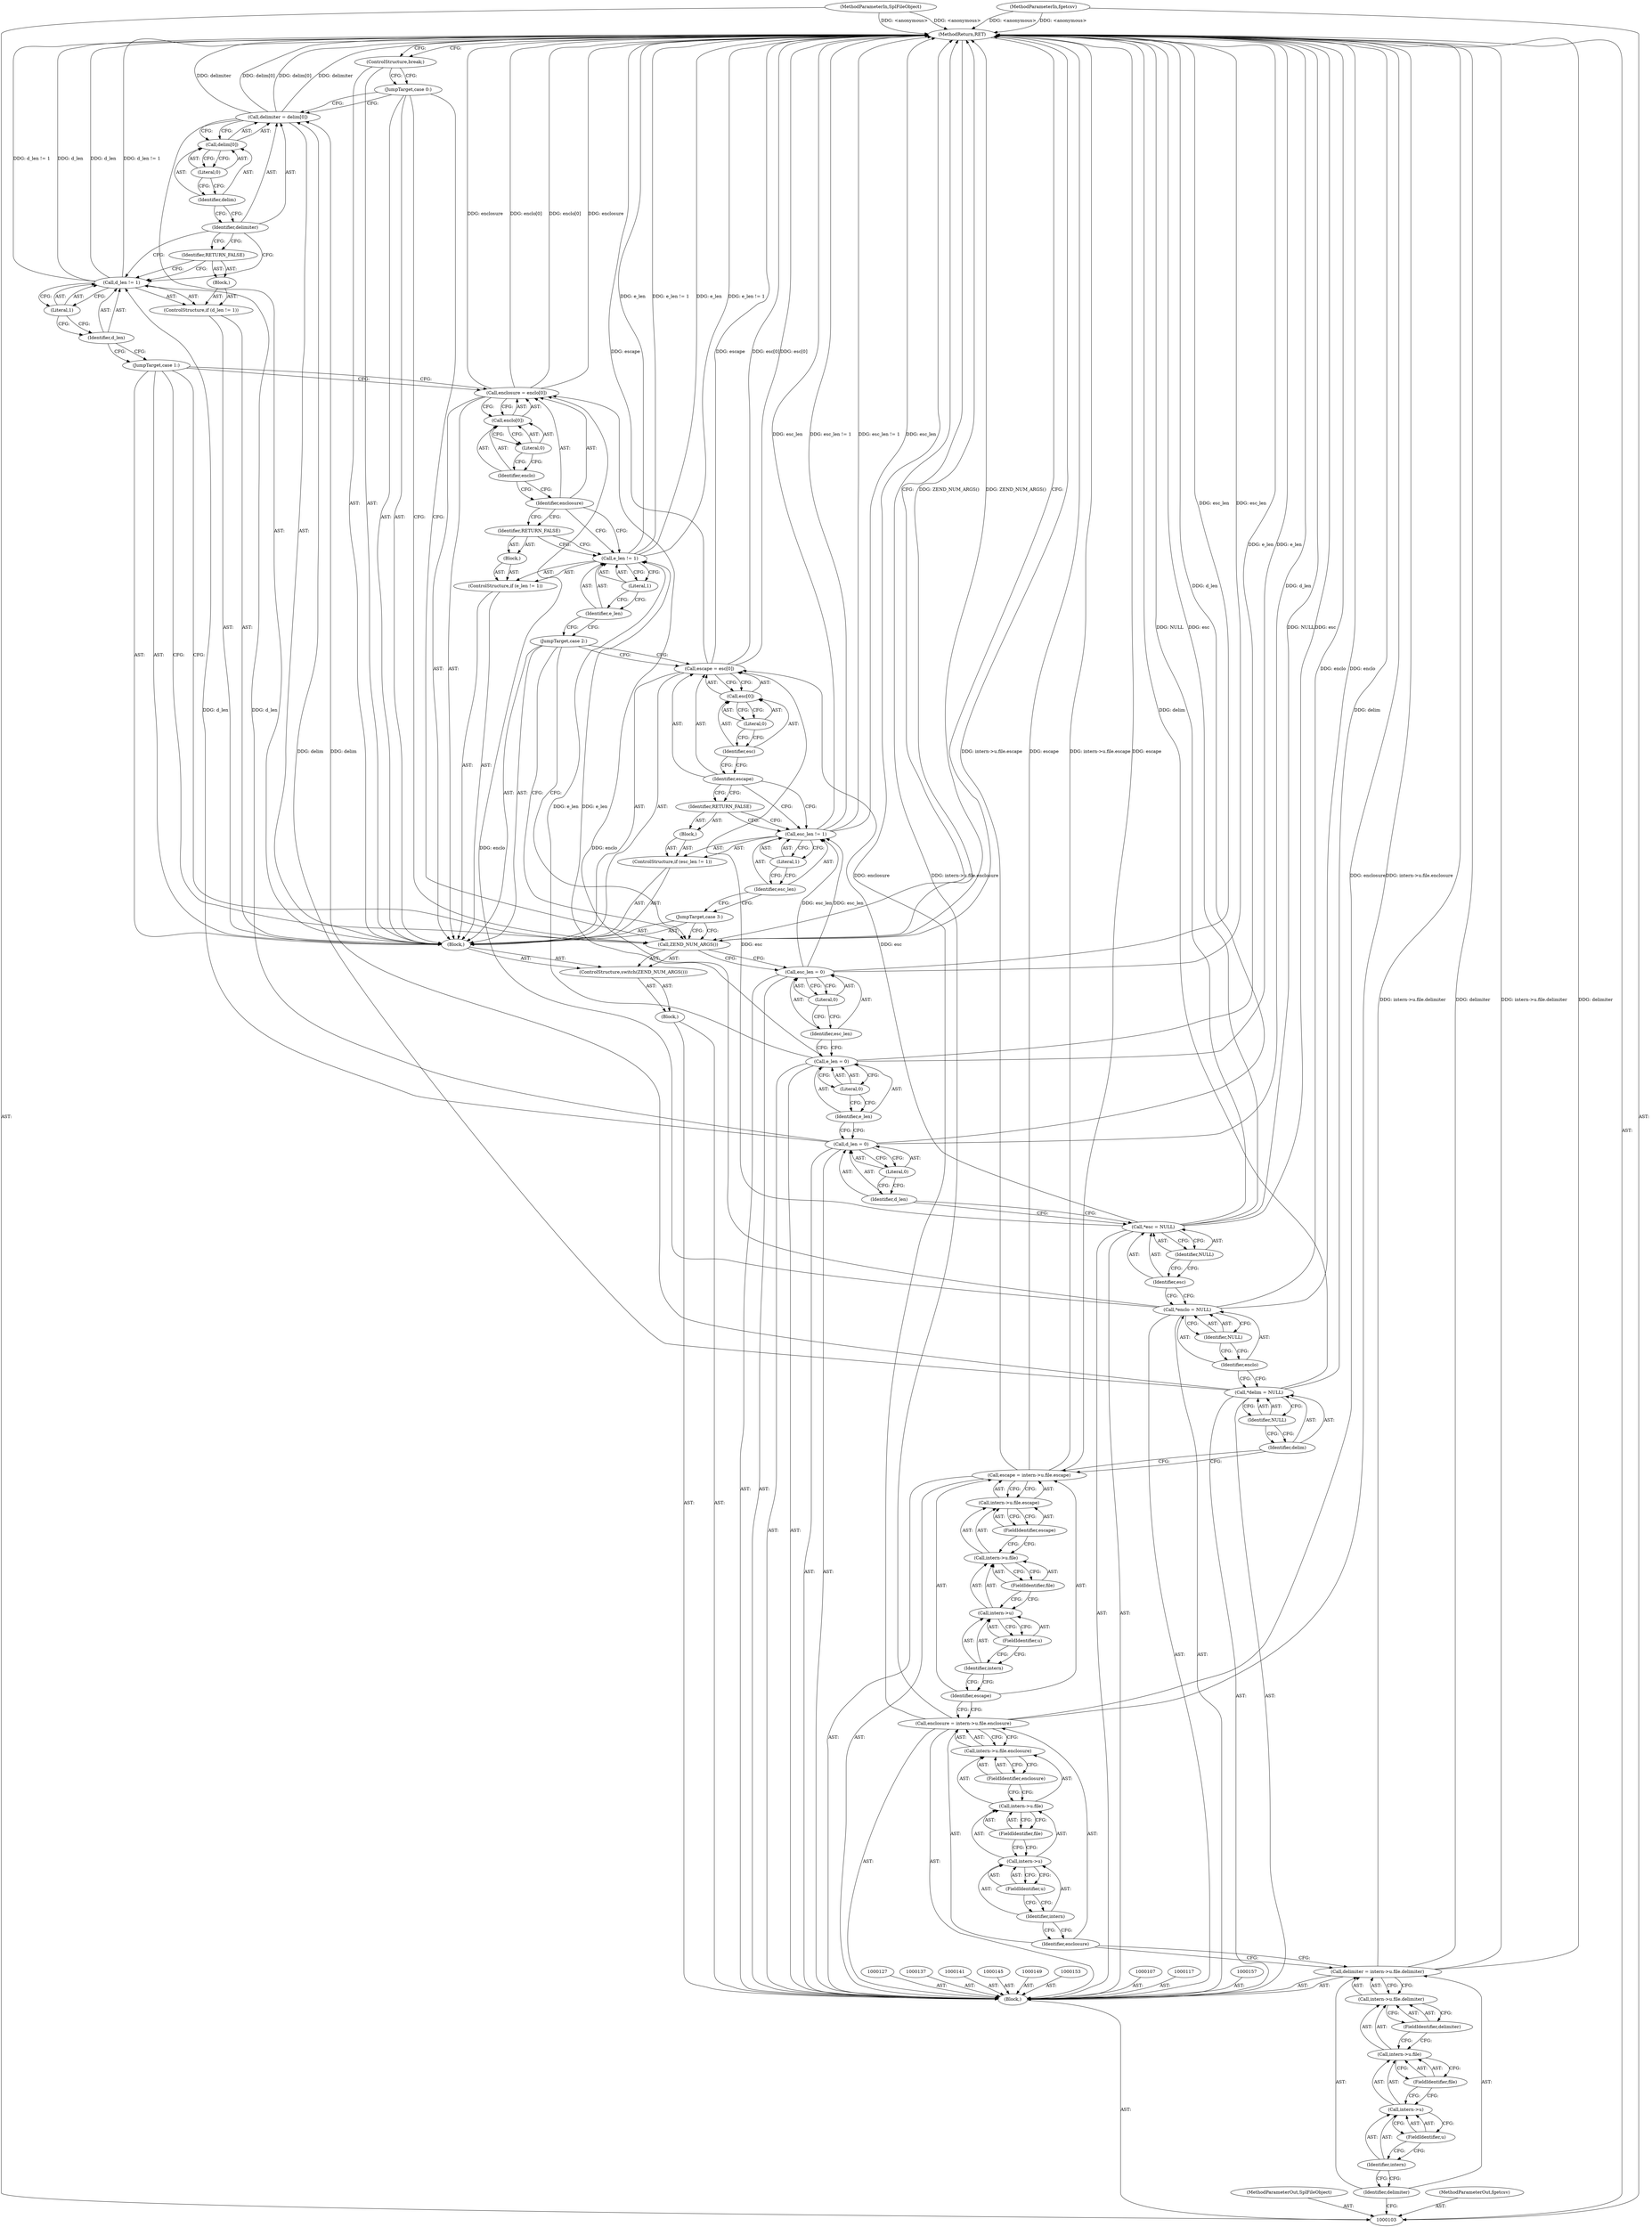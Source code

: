 digraph "0_php-src_7245bff300d3fa8bacbef7897ff080a6f1c23eba?w=1_34" {
"1000203" [label="(MethodReturn,RET)"];
"1000104" [label="(MethodParameterIn,SplFileObject)"];
"1000240" [label="(MethodParameterOut,SplFileObject)"];
"1000105" [label="(MethodParameterIn,fgetcsv)"];
"1000241" [label="(MethodParameterOut,fgetcsv)"];
"1000164" [label="(Block,)"];
"1000165" [label="(JumpTarget,case 3:)"];
"1000169" [label="(Literal,1)"];
"1000170" [label="(Block,)"];
"1000166" [label="(ControlStructure,if (esc_len != 1))"];
"1000167" [label="(Call,esc_len != 1)"];
"1000168" [label="(Identifier,esc_len)"];
"1000171" [label="(Identifier,RETURN_FALSE)"];
"1000174" [label="(Call,esc[0])"];
"1000175" [label="(Identifier,esc)"];
"1000176" [label="(Literal,0)"];
"1000172" [label="(Call,escape = esc[0])"];
"1000173" [label="(Identifier,escape)"];
"1000177" [label="(JumpTarget,case 2:)"];
"1000181" [label="(Literal,1)"];
"1000182" [label="(Block,)"];
"1000178" [label="(ControlStructure,if (e_len != 1))"];
"1000179" [label="(Call,e_len != 1)"];
"1000180" [label="(Identifier,e_len)"];
"1000106" [label="(Block,)"];
"1000183" [label="(Identifier,RETURN_FALSE)"];
"1000186" [label="(Call,enclo[0])"];
"1000187" [label="(Identifier,enclo)"];
"1000188" [label="(Literal,0)"];
"1000184" [label="(Call,enclosure = enclo[0])"];
"1000185" [label="(Identifier,enclosure)"];
"1000189" [label="(JumpTarget,case 1:)"];
"1000193" [label="(Literal,1)"];
"1000194" [label="(Block,)"];
"1000190" [label="(ControlStructure,if (d_len != 1))"];
"1000191" [label="(Call,d_len != 1)"];
"1000192" [label="(Identifier,d_len)"];
"1000195" [label="(Identifier,RETURN_FALSE)"];
"1000198" [label="(Call,delim[0])"];
"1000199" [label="(Identifier,delim)"];
"1000200" [label="(Literal,0)"];
"1000196" [label="(Call,delimiter = delim[0])"];
"1000197" [label="(Identifier,delimiter)"];
"1000201" [label="(JumpTarget,case 0:)"];
"1000202" [label="(ControlStructure,break;)"];
"1000134" [label="(FieldIdentifier,u)"];
"1000135" [label="(FieldIdentifier,file)"];
"1000136" [label="(FieldIdentifier,escape)"];
"1000110" [label="(Call,intern->u.file.delimiter)"];
"1000111" [label="(Call,intern->u.file)"];
"1000112" [label="(Call,intern->u)"];
"1000113" [label="(Identifier,intern)"];
"1000114" [label="(FieldIdentifier,u)"];
"1000115" [label="(FieldIdentifier,file)"];
"1000116" [label="(FieldIdentifier,delimiter)"];
"1000118" [label="(Call,enclosure = intern->u.file.enclosure)"];
"1000119" [label="(Identifier,enclosure)"];
"1000120" [label="(Call,intern->u.file.enclosure)"];
"1000121" [label="(Call,intern->u.file)"];
"1000122" [label="(Call,intern->u)"];
"1000123" [label="(Identifier,intern)"];
"1000124" [label="(FieldIdentifier,u)"];
"1000125" [label="(FieldIdentifier,file)"];
"1000108" [label="(Call,delimiter = intern->u.file.delimiter)"];
"1000109" [label="(Identifier,delimiter)"];
"1000126" [label="(FieldIdentifier,enclosure)"];
"1000128" [label="(Call,escape = intern->u.file.escape)"];
"1000129" [label="(Identifier,escape)"];
"1000130" [label="(Call,intern->u.file.escape)"];
"1000131" [label="(Call,intern->u.file)"];
"1000132" [label="(Call,intern->u)"];
"1000133" [label="(Identifier,intern)"];
"1000140" [label="(Identifier,NULL)"];
"1000142" [label="(Call,*enclo = NULL)"];
"1000143" [label="(Identifier,enclo)"];
"1000144" [label="(Identifier,NULL)"];
"1000146" [label="(Call,*esc = NULL)"];
"1000147" [label="(Identifier,esc)"];
"1000148" [label="(Identifier,NULL)"];
"1000138" [label="(Call,*delim = NULL)"];
"1000139" [label="(Identifier,delim)"];
"1000152" [label="(Literal,0)"];
"1000154" [label="(Call,e_len = 0)"];
"1000155" [label="(Identifier,e_len)"];
"1000156" [label="(Literal,0)"];
"1000158" [label="(Call,esc_len = 0)"];
"1000159" [label="(Identifier,esc_len)"];
"1000160" [label="(Literal,0)"];
"1000150" [label="(Call,d_len = 0)"];
"1000151" [label="(Identifier,d_len)"];
"1000161" [label="(Block,)"];
"1000163" [label="(Call,ZEND_NUM_ARGS())"];
"1000162" [label="(ControlStructure,switch(ZEND_NUM_ARGS()))"];
"1000203" -> "1000103"  [label="AST: "];
"1000203" -> "1000163"  [label="CFG: "];
"1000203" -> "1000202"  [label="CFG: "];
"1000158" -> "1000203"  [label="DDG: esc_len"];
"1000184" -> "1000203"  [label="DDG: enclosure"];
"1000184" -> "1000203"  [label="DDG: enclo[0]"];
"1000150" -> "1000203"  [label="DDG: d_len"];
"1000105" -> "1000203"  [label="DDG: <anonymous>"];
"1000138" -> "1000203"  [label="DDG: delim"];
"1000146" -> "1000203"  [label="DDG: NULL"];
"1000146" -> "1000203"  [label="DDG: esc"];
"1000196" -> "1000203"  [label="DDG: delimiter"];
"1000196" -> "1000203"  [label="DDG: delim[0]"];
"1000142" -> "1000203"  [label="DDG: enclo"];
"1000118" -> "1000203"  [label="DDG: enclosure"];
"1000118" -> "1000203"  [label="DDG: intern->u.file.enclosure"];
"1000167" -> "1000203"  [label="DDG: esc_len"];
"1000167" -> "1000203"  [label="DDG: esc_len != 1"];
"1000128" -> "1000203"  [label="DDG: intern->u.file.escape"];
"1000128" -> "1000203"  [label="DDG: escape"];
"1000179" -> "1000203"  [label="DDG: e_len != 1"];
"1000179" -> "1000203"  [label="DDG: e_len"];
"1000104" -> "1000203"  [label="DDG: <anonymous>"];
"1000154" -> "1000203"  [label="DDG: e_len"];
"1000191" -> "1000203"  [label="DDG: d_len != 1"];
"1000191" -> "1000203"  [label="DDG: d_len"];
"1000108" -> "1000203"  [label="DDG: intern->u.file.delimiter"];
"1000108" -> "1000203"  [label="DDG: delimiter"];
"1000172" -> "1000203"  [label="DDG: escape"];
"1000172" -> "1000203"  [label="DDG: esc[0]"];
"1000163" -> "1000203"  [label="DDG: ZEND_NUM_ARGS()"];
"1000104" -> "1000103"  [label="AST: "];
"1000104" -> "1000203"  [label="DDG: <anonymous>"];
"1000240" -> "1000103"  [label="AST: "];
"1000105" -> "1000103"  [label="AST: "];
"1000105" -> "1000203"  [label="DDG: <anonymous>"];
"1000241" -> "1000103"  [label="AST: "];
"1000164" -> "1000162"  [label="AST: "];
"1000165" -> "1000164"  [label="AST: "];
"1000166" -> "1000164"  [label="AST: "];
"1000172" -> "1000164"  [label="AST: "];
"1000177" -> "1000164"  [label="AST: "];
"1000178" -> "1000164"  [label="AST: "];
"1000184" -> "1000164"  [label="AST: "];
"1000189" -> "1000164"  [label="AST: "];
"1000190" -> "1000164"  [label="AST: "];
"1000196" -> "1000164"  [label="AST: "];
"1000201" -> "1000164"  [label="AST: "];
"1000202" -> "1000164"  [label="AST: "];
"1000165" -> "1000164"  [label="AST: "];
"1000165" -> "1000163"  [label="CFG: "];
"1000168" -> "1000165"  [label="CFG: "];
"1000169" -> "1000167"  [label="AST: "];
"1000169" -> "1000168"  [label="CFG: "];
"1000167" -> "1000169"  [label="CFG: "];
"1000170" -> "1000166"  [label="AST: "];
"1000171" -> "1000170"  [label="AST: "];
"1000166" -> "1000164"  [label="AST: "];
"1000167" -> "1000166"  [label="AST: "];
"1000170" -> "1000166"  [label="AST: "];
"1000167" -> "1000166"  [label="AST: "];
"1000167" -> "1000169"  [label="CFG: "];
"1000168" -> "1000167"  [label="AST: "];
"1000169" -> "1000167"  [label="AST: "];
"1000171" -> "1000167"  [label="CFG: "];
"1000173" -> "1000167"  [label="CFG: "];
"1000167" -> "1000203"  [label="DDG: esc_len"];
"1000167" -> "1000203"  [label="DDG: esc_len != 1"];
"1000158" -> "1000167"  [label="DDG: esc_len"];
"1000168" -> "1000167"  [label="AST: "];
"1000168" -> "1000165"  [label="CFG: "];
"1000169" -> "1000168"  [label="CFG: "];
"1000171" -> "1000170"  [label="AST: "];
"1000171" -> "1000167"  [label="CFG: "];
"1000173" -> "1000171"  [label="CFG: "];
"1000174" -> "1000172"  [label="AST: "];
"1000174" -> "1000176"  [label="CFG: "];
"1000175" -> "1000174"  [label="AST: "];
"1000176" -> "1000174"  [label="AST: "];
"1000172" -> "1000174"  [label="CFG: "];
"1000175" -> "1000174"  [label="AST: "];
"1000175" -> "1000173"  [label="CFG: "];
"1000176" -> "1000175"  [label="CFG: "];
"1000176" -> "1000174"  [label="AST: "];
"1000176" -> "1000175"  [label="CFG: "];
"1000174" -> "1000176"  [label="CFG: "];
"1000172" -> "1000164"  [label="AST: "];
"1000172" -> "1000174"  [label="CFG: "];
"1000173" -> "1000172"  [label="AST: "];
"1000174" -> "1000172"  [label="AST: "];
"1000177" -> "1000172"  [label="CFG: "];
"1000172" -> "1000203"  [label="DDG: escape"];
"1000172" -> "1000203"  [label="DDG: esc[0]"];
"1000146" -> "1000172"  [label="DDG: esc"];
"1000173" -> "1000172"  [label="AST: "];
"1000173" -> "1000171"  [label="CFG: "];
"1000173" -> "1000167"  [label="CFG: "];
"1000175" -> "1000173"  [label="CFG: "];
"1000177" -> "1000164"  [label="AST: "];
"1000177" -> "1000163"  [label="CFG: "];
"1000177" -> "1000172"  [label="CFG: "];
"1000180" -> "1000177"  [label="CFG: "];
"1000181" -> "1000179"  [label="AST: "];
"1000181" -> "1000180"  [label="CFG: "];
"1000179" -> "1000181"  [label="CFG: "];
"1000182" -> "1000178"  [label="AST: "];
"1000183" -> "1000182"  [label="AST: "];
"1000178" -> "1000164"  [label="AST: "];
"1000179" -> "1000178"  [label="AST: "];
"1000182" -> "1000178"  [label="AST: "];
"1000179" -> "1000178"  [label="AST: "];
"1000179" -> "1000181"  [label="CFG: "];
"1000180" -> "1000179"  [label="AST: "];
"1000181" -> "1000179"  [label="AST: "];
"1000183" -> "1000179"  [label="CFG: "];
"1000185" -> "1000179"  [label="CFG: "];
"1000179" -> "1000203"  [label="DDG: e_len != 1"];
"1000179" -> "1000203"  [label="DDG: e_len"];
"1000154" -> "1000179"  [label="DDG: e_len"];
"1000180" -> "1000179"  [label="AST: "];
"1000180" -> "1000177"  [label="CFG: "];
"1000181" -> "1000180"  [label="CFG: "];
"1000106" -> "1000103"  [label="AST: "];
"1000107" -> "1000106"  [label="AST: "];
"1000108" -> "1000106"  [label="AST: "];
"1000117" -> "1000106"  [label="AST: "];
"1000118" -> "1000106"  [label="AST: "];
"1000127" -> "1000106"  [label="AST: "];
"1000128" -> "1000106"  [label="AST: "];
"1000137" -> "1000106"  [label="AST: "];
"1000138" -> "1000106"  [label="AST: "];
"1000141" -> "1000106"  [label="AST: "];
"1000142" -> "1000106"  [label="AST: "];
"1000145" -> "1000106"  [label="AST: "];
"1000146" -> "1000106"  [label="AST: "];
"1000149" -> "1000106"  [label="AST: "];
"1000150" -> "1000106"  [label="AST: "];
"1000153" -> "1000106"  [label="AST: "];
"1000154" -> "1000106"  [label="AST: "];
"1000157" -> "1000106"  [label="AST: "];
"1000158" -> "1000106"  [label="AST: "];
"1000161" -> "1000106"  [label="AST: "];
"1000183" -> "1000182"  [label="AST: "];
"1000183" -> "1000179"  [label="CFG: "];
"1000185" -> "1000183"  [label="CFG: "];
"1000186" -> "1000184"  [label="AST: "];
"1000186" -> "1000188"  [label="CFG: "];
"1000187" -> "1000186"  [label="AST: "];
"1000188" -> "1000186"  [label="AST: "];
"1000184" -> "1000186"  [label="CFG: "];
"1000187" -> "1000186"  [label="AST: "];
"1000187" -> "1000185"  [label="CFG: "];
"1000188" -> "1000187"  [label="CFG: "];
"1000188" -> "1000186"  [label="AST: "];
"1000188" -> "1000187"  [label="CFG: "];
"1000186" -> "1000188"  [label="CFG: "];
"1000184" -> "1000164"  [label="AST: "];
"1000184" -> "1000186"  [label="CFG: "];
"1000185" -> "1000184"  [label="AST: "];
"1000186" -> "1000184"  [label="AST: "];
"1000189" -> "1000184"  [label="CFG: "];
"1000184" -> "1000203"  [label="DDG: enclosure"];
"1000184" -> "1000203"  [label="DDG: enclo[0]"];
"1000142" -> "1000184"  [label="DDG: enclo"];
"1000185" -> "1000184"  [label="AST: "];
"1000185" -> "1000183"  [label="CFG: "];
"1000185" -> "1000179"  [label="CFG: "];
"1000187" -> "1000185"  [label="CFG: "];
"1000189" -> "1000164"  [label="AST: "];
"1000189" -> "1000163"  [label="CFG: "];
"1000189" -> "1000184"  [label="CFG: "];
"1000192" -> "1000189"  [label="CFG: "];
"1000193" -> "1000191"  [label="AST: "];
"1000193" -> "1000192"  [label="CFG: "];
"1000191" -> "1000193"  [label="CFG: "];
"1000194" -> "1000190"  [label="AST: "];
"1000195" -> "1000194"  [label="AST: "];
"1000190" -> "1000164"  [label="AST: "];
"1000191" -> "1000190"  [label="AST: "];
"1000194" -> "1000190"  [label="AST: "];
"1000191" -> "1000190"  [label="AST: "];
"1000191" -> "1000193"  [label="CFG: "];
"1000192" -> "1000191"  [label="AST: "];
"1000193" -> "1000191"  [label="AST: "];
"1000195" -> "1000191"  [label="CFG: "];
"1000197" -> "1000191"  [label="CFG: "];
"1000191" -> "1000203"  [label="DDG: d_len != 1"];
"1000191" -> "1000203"  [label="DDG: d_len"];
"1000150" -> "1000191"  [label="DDG: d_len"];
"1000192" -> "1000191"  [label="AST: "];
"1000192" -> "1000189"  [label="CFG: "];
"1000193" -> "1000192"  [label="CFG: "];
"1000195" -> "1000194"  [label="AST: "];
"1000195" -> "1000191"  [label="CFG: "];
"1000197" -> "1000195"  [label="CFG: "];
"1000198" -> "1000196"  [label="AST: "];
"1000198" -> "1000200"  [label="CFG: "];
"1000199" -> "1000198"  [label="AST: "];
"1000200" -> "1000198"  [label="AST: "];
"1000196" -> "1000198"  [label="CFG: "];
"1000199" -> "1000198"  [label="AST: "];
"1000199" -> "1000197"  [label="CFG: "];
"1000200" -> "1000199"  [label="CFG: "];
"1000200" -> "1000198"  [label="AST: "];
"1000200" -> "1000199"  [label="CFG: "];
"1000198" -> "1000200"  [label="CFG: "];
"1000196" -> "1000164"  [label="AST: "];
"1000196" -> "1000198"  [label="CFG: "];
"1000197" -> "1000196"  [label="AST: "];
"1000198" -> "1000196"  [label="AST: "];
"1000201" -> "1000196"  [label="CFG: "];
"1000196" -> "1000203"  [label="DDG: delimiter"];
"1000196" -> "1000203"  [label="DDG: delim[0]"];
"1000138" -> "1000196"  [label="DDG: delim"];
"1000197" -> "1000196"  [label="AST: "];
"1000197" -> "1000195"  [label="CFG: "];
"1000197" -> "1000191"  [label="CFG: "];
"1000199" -> "1000197"  [label="CFG: "];
"1000201" -> "1000164"  [label="AST: "];
"1000201" -> "1000163"  [label="CFG: "];
"1000201" -> "1000196"  [label="CFG: "];
"1000202" -> "1000201"  [label="CFG: "];
"1000202" -> "1000164"  [label="AST: "];
"1000202" -> "1000201"  [label="CFG: "];
"1000203" -> "1000202"  [label="CFG: "];
"1000134" -> "1000132"  [label="AST: "];
"1000134" -> "1000133"  [label="CFG: "];
"1000132" -> "1000134"  [label="CFG: "];
"1000135" -> "1000131"  [label="AST: "];
"1000135" -> "1000132"  [label="CFG: "];
"1000131" -> "1000135"  [label="CFG: "];
"1000136" -> "1000130"  [label="AST: "];
"1000136" -> "1000131"  [label="CFG: "];
"1000130" -> "1000136"  [label="CFG: "];
"1000110" -> "1000108"  [label="AST: "];
"1000110" -> "1000116"  [label="CFG: "];
"1000111" -> "1000110"  [label="AST: "];
"1000116" -> "1000110"  [label="AST: "];
"1000108" -> "1000110"  [label="CFG: "];
"1000111" -> "1000110"  [label="AST: "];
"1000111" -> "1000115"  [label="CFG: "];
"1000112" -> "1000111"  [label="AST: "];
"1000115" -> "1000111"  [label="AST: "];
"1000116" -> "1000111"  [label="CFG: "];
"1000112" -> "1000111"  [label="AST: "];
"1000112" -> "1000114"  [label="CFG: "];
"1000113" -> "1000112"  [label="AST: "];
"1000114" -> "1000112"  [label="AST: "];
"1000115" -> "1000112"  [label="CFG: "];
"1000113" -> "1000112"  [label="AST: "];
"1000113" -> "1000109"  [label="CFG: "];
"1000114" -> "1000113"  [label="CFG: "];
"1000114" -> "1000112"  [label="AST: "];
"1000114" -> "1000113"  [label="CFG: "];
"1000112" -> "1000114"  [label="CFG: "];
"1000115" -> "1000111"  [label="AST: "];
"1000115" -> "1000112"  [label="CFG: "];
"1000111" -> "1000115"  [label="CFG: "];
"1000116" -> "1000110"  [label="AST: "];
"1000116" -> "1000111"  [label="CFG: "];
"1000110" -> "1000116"  [label="CFG: "];
"1000118" -> "1000106"  [label="AST: "];
"1000118" -> "1000120"  [label="CFG: "];
"1000119" -> "1000118"  [label="AST: "];
"1000120" -> "1000118"  [label="AST: "];
"1000129" -> "1000118"  [label="CFG: "];
"1000118" -> "1000203"  [label="DDG: enclosure"];
"1000118" -> "1000203"  [label="DDG: intern->u.file.enclosure"];
"1000119" -> "1000118"  [label="AST: "];
"1000119" -> "1000108"  [label="CFG: "];
"1000123" -> "1000119"  [label="CFG: "];
"1000120" -> "1000118"  [label="AST: "];
"1000120" -> "1000126"  [label="CFG: "];
"1000121" -> "1000120"  [label="AST: "];
"1000126" -> "1000120"  [label="AST: "];
"1000118" -> "1000120"  [label="CFG: "];
"1000121" -> "1000120"  [label="AST: "];
"1000121" -> "1000125"  [label="CFG: "];
"1000122" -> "1000121"  [label="AST: "];
"1000125" -> "1000121"  [label="AST: "];
"1000126" -> "1000121"  [label="CFG: "];
"1000122" -> "1000121"  [label="AST: "];
"1000122" -> "1000124"  [label="CFG: "];
"1000123" -> "1000122"  [label="AST: "];
"1000124" -> "1000122"  [label="AST: "];
"1000125" -> "1000122"  [label="CFG: "];
"1000123" -> "1000122"  [label="AST: "];
"1000123" -> "1000119"  [label="CFG: "];
"1000124" -> "1000123"  [label="CFG: "];
"1000124" -> "1000122"  [label="AST: "];
"1000124" -> "1000123"  [label="CFG: "];
"1000122" -> "1000124"  [label="CFG: "];
"1000125" -> "1000121"  [label="AST: "];
"1000125" -> "1000122"  [label="CFG: "];
"1000121" -> "1000125"  [label="CFG: "];
"1000108" -> "1000106"  [label="AST: "];
"1000108" -> "1000110"  [label="CFG: "];
"1000109" -> "1000108"  [label="AST: "];
"1000110" -> "1000108"  [label="AST: "];
"1000119" -> "1000108"  [label="CFG: "];
"1000108" -> "1000203"  [label="DDG: intern->u.file.delimiter"];
"1000108" -> "1000203"  [label="DDG: delimiter"];
"1000109" -> "1000108"  [label="AST: "];
"1000109" -> "1000103"  [label="CFG: "];
"1000113" -> "1000109"  [label="CFG: "];
"1000126" -> "1000120"  [label="AST: "];
"1000126" -> "1000121"  [label="CFG: "];
"1000120" -> "1000126"  [label="CFG: "];
"1000128" -> "1000106"  [label="AST: "];
"1000128" -> "1000130"  [label="CFG: "];
"1000129" -> "1000128"  [label="AST: "];
"1000130" -> "1000128"  [label="AST: "];
"1000139" -> "1000128"  [label="CFG: "];
"1000128" -> "1000203"  [label="DDG: intern->u.file.escape"];
"1000128" -> "1000203"  [label="DDG: escape"];
"1000129" -> "1000128"  [label="AST: "];
"1000129" -> "1000118"  [label="CFG: "];
"1000133" -> "1000129"  [label="CFG: "];
"1000130" -> "1000128"  [label="AST: "];
"1000130" -> "1000136"  [label="CFG: "];
"1000131" -> "1000130"  [label="AST: "];
"1000136" -> "1000130"  [label="AST: "];
"1000128" -> "1000130"  [label="CFG: "];
"1000131" -> "1000130"  [label="AST: "];
"1000131" -> "1000135"  [label="CFG: "];
"1000132" -> "1000131"  [label="AST: "];
"1000135" -> "1000131"  [label="AST: "];
"1000136" -> "1000131"  [label="CFG: "];
"1000132" -> "1000131"  [label="AST: "];
"1000132" -> "1000134"  [label="CFG: "];
"1000133" -> "1000132"  [label="AST: "];
"1000134" -> "1000132"  [label="AST: "];
"1000135" -> "1000132"  [label="CFG: "];
"1000133" -> "1000132"  [label="AST: "];
"1000133" -> "1000129"  [label="CFG: "];
"1000134" -> "1000133"  [label="CFG: "];
"1000140" -> "1000138"  [label="AST: "];
"1000140" -> "1000139"  [label="CFG: "];
"1000138" -> "1000140"  [label="CFG: "];
"1000142" -> "1000106"  [label="AST: "];
"1000142" -> "1000144"  [label="CFG: "];
"1000143" -> "1000142"  [label="AST: "];
"1000144" -> "1000142"  [label="AST: "];
"1000147" -> "1000142"  [label="CFG: "];
"1000142" -> "1000203"  [label="DDG: enclo"];
"1000142" -> "1000184"  [label="DDG: enclo"];
"1000143" -> "1000142"  [label="AST: "];
"1000143" -> "1000138"  [label="CFG: "];
"1000144" -> "1000143"  [label="CFG: "];
"1000144" -> "1000142"  [label="AST: "];
"1000144" -> "1000143"  [label="CFG: "];
"1000142" -> "1000144"  [label="CFG: "];
"1000146" -> "1000106"  [label="AST: "];
"1000146" -> "1000148"  [label="CFG: "];
"1000147" -> "1000146"  [label="AST: "];
"1000148" -> "1000146"  [label="AST: "];
"1000151" -> "1000146"  [label="CFG: "];
"1000146" -> "1000203"  [label="DDG: NULL"];
"1000146" -> "1000203"  [label="DDG: esc"];
"1000146" -> "1000172"  [label="DDG: esc"];
"1000147" -> "1000146"  [label="AST: "];
"1000147" -> "1000142"  [label="CFG: "];
"1000148" -> "1000147"  [label="CFG: "];
"1000148" -> "1000146"  [label="AST: "];
"1000148" -> "1000147"  [label="CFG: "];
"1000146" -> "1000148"  [label="CFG: "];
"1000138" -> "1000106"  [label="AST: "];
"1000138" -> "1000140"  [label="CFG: "];
"1000139" -> "1000138"  [label="AST: "];
"1000140" -> "1000138"  [label="AST: "];
"1000143" -> "1000138"  [label="CFG: "];
"1000138" -> "1000203"  [label="DDG: delim"];
"1000138" -> "1000196"  [label="DDG: delim"];
"1000139" -> "1000138"  [label="AST: "];
"1000139" -> "1000128"  [label="CFG: "];
"1000140" -> "1000139"  [label="CFG: "];
"1000152" -> "1000150"  [label="AST: "];
"1000152" -> "1000151"  [label="CFG: "];
"1000150" -> "1000152"  [label="CFG: "];
"1000154" -> "1000106"  [label="AST: "];
"1000154" -> "1000156"  [label="CFG: "];
"1000155" -> "1000154"  [label="AST: "];
"1000156" -> "1000154"  [label="AST: "];
"1000159" -> "1000154"  [label="CFG: "];
"1000154" -> "1000203"  [label="DDG: e_len"];
"1000154" -> "1000179"  [label="DDG: e_len"];
"1000155" -> "1000154"  [label="AST: "];
"1000155" -> "1000150"  [label="CFG: "];
"1000156" -> "1000155"  [label="CFG: "];
"1000156" -> "1000154"  [label="AST: "];
"1000156" -> "1000155"  [label="CFG: "];
"1000154" -> "1000156"  [label="CFG: "];
"1000158" -> "1000106"  [label="AST: "];
"1000158" -> "1000160"  [label="CFG: "];
"1000159" -> "1000158"  [label="AST: "];
"1000160" -> "1000158"  [label="AST: "];
"1000163" -> "1000158"  [label="CFG: "];
"1000158" -> "1000203"  [label="DDG: esc_len"];
"1000158" -> "1000167"  [label="DDG: esc_len"];
"1000159" -> "1000158"  [label="AST: "];
"1000159" -> "1000154"  [label="CFG: "];
"1000160" -> "1000159"  [label="CFG: "];
"1000160" -> "1000158"  [label="AST: "];
"1000160" -> "1000159"  [label="CFG: "];
"1000158" -> "1000160"  [label="CFG: "];
"1000150" -> "1000106"  [label="AST: "];
"1000150" -> "1000152"  [label="CFG: "];
"1000151" -> "1000150"  [label="AST: "];
"1000152" -> "1000150"  [label="AST: "];
"1000155" -> "1000150"  [label="CFG: "];
"1000150" -> "1000203"  [label="DDG: d_len"];
"1000150" -> "1000191"  [label="DDG: d_len"];
"1000151" -> "1000150"  [label="AST: "];
"1000151" -> "1000146"  [label="CFG: "];
"1000152" -> "1000151"  [label="CFG: "];
"1000161" -> "1000106"  [label="AST: "];
"1000162" -> "1000161"  [label="AST: "];
"1000163" -> "1000162"  [label="AST: "];
"1000163" -> "1000158"  [label="CFG: "];
"1000165" -> "1000163"  [label="CFG: "];
"1000177" -> "1000163"  [label="CFG: "];
"1000189" -> "1000163"  [label="CFG: "];
"1000201" -> "1000163"  [label="CFG: "];
"1000203" -> "1000163"  [label="CFG: "];
"1000163" -> "1000203"  [label="DDG: ZEND_NUM_ARGS()"];
"1000162" -> "1000161"  [label="AST: "];
"1000163" -> "1000162"  [label="AST: "];
"1000164" -> "1000162"  [label="AST: "];
}
